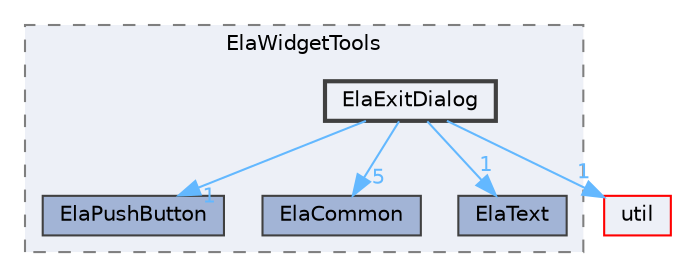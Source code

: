 digraph "ElaExitDialog"
{
 // LATEX_PDF_SIZE
  bgcolor="transparent";
  edge [fontname=Helvetica,fontsize=10,labelfontname=Helvetica,labelfontsize=10];
  node [fontname=Helvetica,fontsize=10,shape=box,height=0.2,width=0.4];
  compound=true
  subgraph clusterdir_c41e0d0e814e23de337c335e201650d3 {
    graph [ bgcolor="#edf0f7", pencolor="grey50", label="ElaWidgetTools", fontname=Helvetica,fontsize=10 style="filled,dashed", URL="dir_c41e0d0e814e23de337c335e201650d3.html",tooltip=""]
  dir_1c5de58e70c5189df6851f9c4fbb9ad4 [label="ElaPushButton", fillcolor="#a2b4d6", color="grey25", style="filled", URL="dir_1c5de58e70c5189df6851f9c4fbb9ad4.html",tooltip=""];
  dir_a7cb3baefd8faa092f0ee9caf615fc08 [label="ElaCommon", fillcolor="#a2b4d6", color="grey25", style="filled", URL="dir_a7cb3baefd8faa092f0ee9caf615fc08.html",tooltip=""];
  dir_c416eb619e17872362c99e65bafb432c [label="ElaText", fillcolor="#a2b4d6", color="grey25", style="filled", URL="dir_c416eb619e17872362c99e65bafb432c.html",tooltip=""];
  dir_bcd0bc981f21dd18366807150307fa10 [label="ElaExitDialog", fillcolor="#edf0f7", color="grey25", style="filled,bold", URL="dir_bcd0bc981f21dd18366807150307fa10.html",tooltip=""];
  }
  dir_23ec12649285f9fabf3a6b7380226c28 [label="util", fillcolor="#edf0f7", color="red", style="filled", URL="dir_23ec12649285f9fabf3a6b7380226c28.html",tooltip=""];
  dir_bcd0bc981f21dd18366807150307fa10->dir_1c5de58e70c5189df6851f9c4fbb9ad4 [headlabel="1", labeldistance=1.5 headhref="dir_000073_000079.html" href="dir_000073_000079.html" color="steelblue1" fontcolor="steelblue1"];
  dir_bcd0bc981f21dd18366807150307fa10->dir_23ec12649285f9fabf3a6b7380226c28 [headlabel="1", labeldistance=1.5 headhref="dir_000073_000357.html" href="dir_000073_000357.html" color="steelblue1" fontcolor="steelblue1"];
  dir_bcd0bc981f21dd18366807150307fa10->dir_a7cb3baefd8faa092f0ee9caf615fc08 [headlabel="5", labeldistance=1.5 headhref="dir_000073_000071.html" href="dir_000073_000071.html" color="steelblue1" fontcolor="steelblue1"];
  dir_bcd0bc981f21dd18366807150307fa10->dir_c416eb619e17872362c99e65bafb432c [headlabel="1", labeldistance=1.5 headhref="dir_000073_000082.html" href="dir_000073_000082.html" color="steelblue1" fontcolor="steelblue1"];
}
